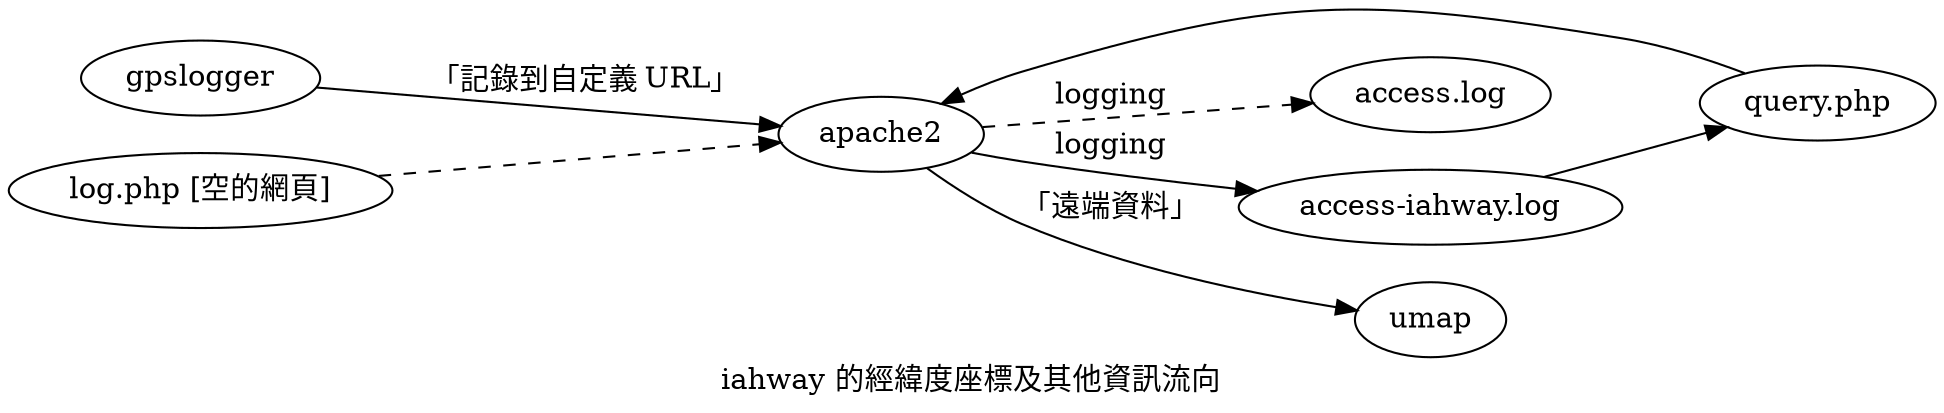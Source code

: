 digraph "我在這裡，你在哪裡？" {

    rankdir = LR;
    overlap = scale;
    shape=rectangle;
    label="iahway 的經緯度座標及其他資訊流向";

    gpslogger [ label="gpslogger" ];
    log_php [ label="log.php [空的網頁]" ];
    query_php [ label="query.php" ];
    access_log [ label="access.log" ];
    access_iahway_log [ label="access-iahway.log" ];

    gpslogger -> apache2 [ label="「記錄到自定義 URL」" ];
    log_php -> apache2 [ style="dashed" ];
    apache2 -> access_log [ label="logging"; style="dashed" ];
    apache2 -> access_iahway_log [ label="logging" ];
    access_iahway_log -> query_php ;
    query_php -> apache2;
    apache2 -> umap [ label="「遠端資料」" ];
/*
    text_browser [ label="wget、curl\nlynx、w3m\n(可能需要設\nuser agent)" ];
    volume [ label="量很大嗎？" ; shape=diamond ];
    dev_mode [ label="瀏覽器的\n開發者模式" ];
    graphic_only [ label="只需要\n截圖？" ; shape=diamond];
    language [ label="偏好的\n語言？" ; shape=diamond];

    javascript -> text_browser [ label="y" ];
    javascript -> volume [ label="n" ];
    volume -> dev_mode [ label="n" ];
    volume -> graphic_only [ label="y" ];
    graphic_only -> cutycapt [ label="y" ];
    graphic_only -> language [ label="n" ];
    language -> selenium [ label="python" ];
    language -> puppeteer [ label="javascript" ];
*/
}

